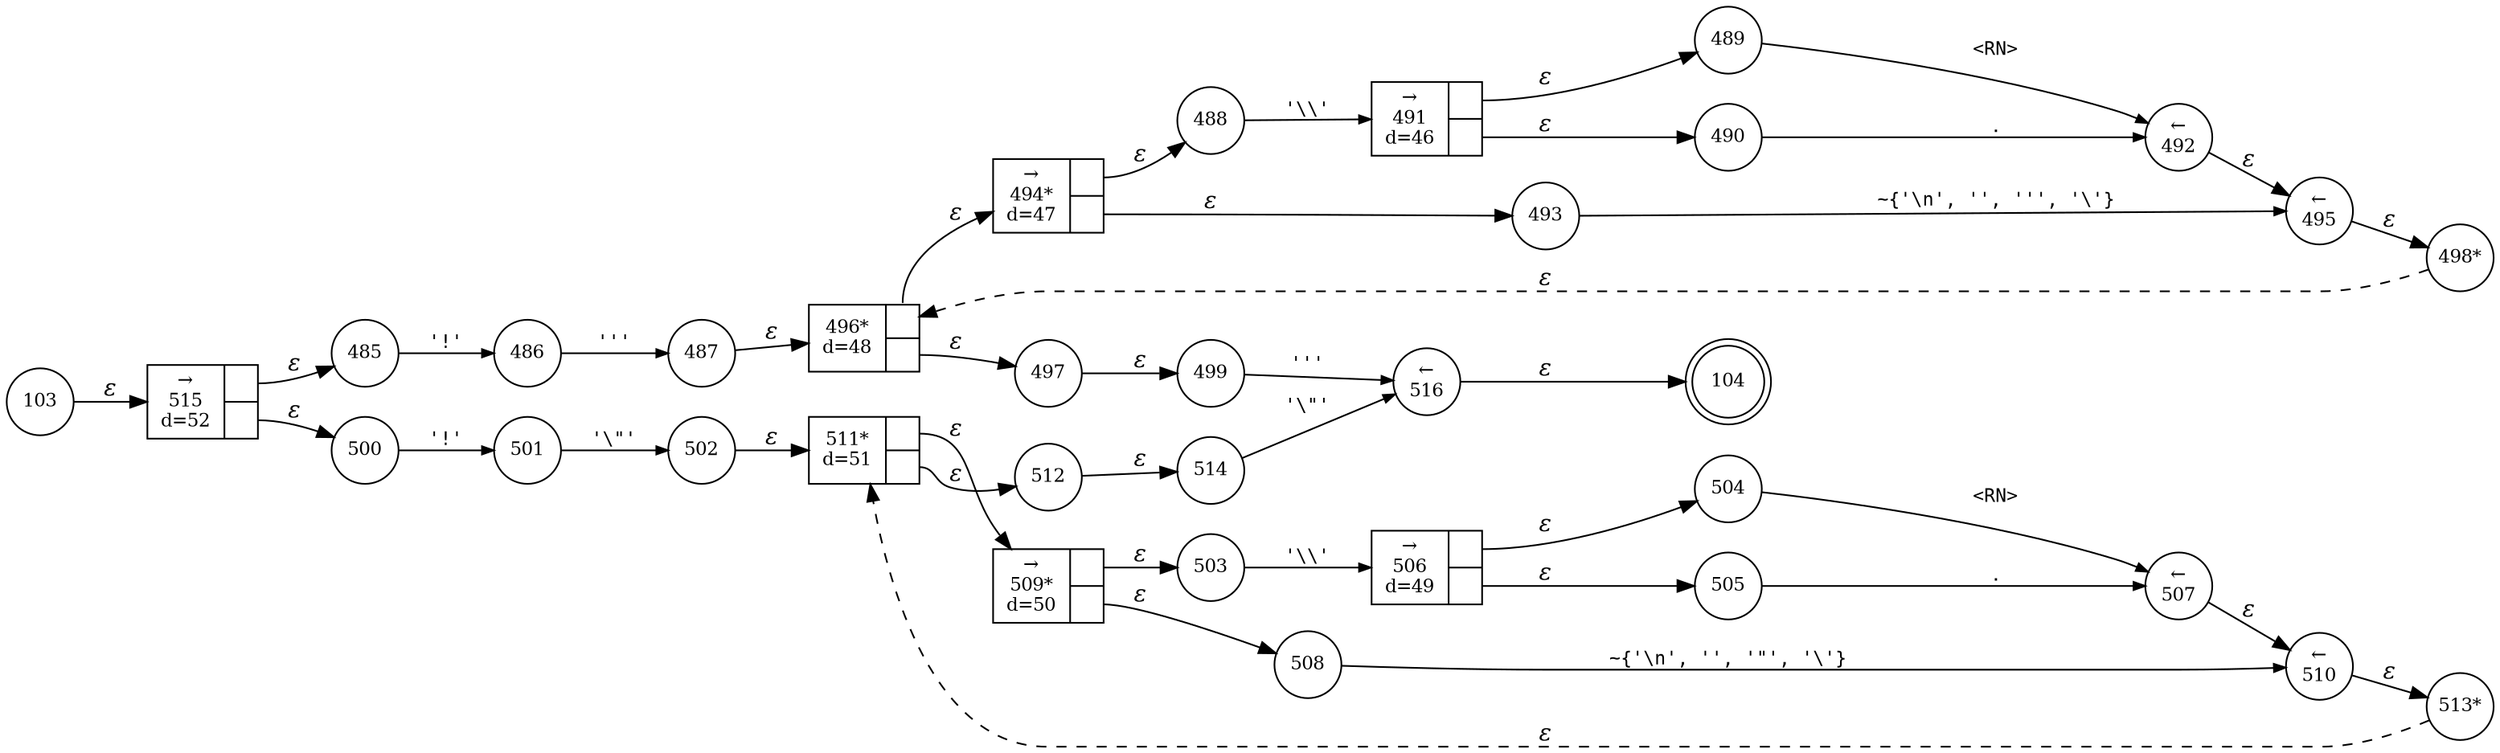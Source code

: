digraph ATN {
rankdir=LR;
s104[fontsize=11, label="104", shape=doublecircle, fixedsize=true, width=.6];
s512[fontsize=11,label="512", shape=circle, fixedsize=true, width=.55, peripheries=1];
s513[fontsize=11,label="513*", shape=circle, fixedsize=true, width=.55, peripheries=1];
s514[fontsize=11,label="514", shape=circle, fixedsize=true, width=.55, peripheries=1];
s515[fontsize=11,label="{&rarr;\n515\nd=52|{<p0>|<p1>}}", shape=record, fixedsize=false, peripheries=1];
s516[fontsize=11,label="&larr;\n516", shape=circle, fixedsize=true, width=.55, peripheries=1];
s485[fontsize=11,label="485", shape=circle, fixedsize=true, width=.55, peripheries=1];
s486[fontsize=11,label="486", shape=circle, fixedsize=true, width=.55, peripheries=1];
s103[fontsize=11,label="103", shape=circle, fixedsize=true, width=.55, peripheries=1];
s487[fontsize=11,label="487", shape=circle, fixedsize=true, width=.55, peripheries=1];
s488[fontsize=11,label="488", shape=circle, fixedsize=true, width=.55, peripheries=1];
s489[fontsize=11,label="489", shape=circle, fixedsize=true, width=.55, peripheries=1];
s490[fontsize=11,label="490", shape=circle, fixedsize=true, width=.55, peripheries=1];
s491[fontsize=11,label="{&rarr;\n491\nd=46|{<p0>|<p1>}}", shape=record, fixedsize=false, peripheries=1];
s492[fontsize=11,label="&larr;\n492", shape=circle, fixedsize=true, width=.55, peripheries=1];
s493[fontsize=11,label="493", shape=circle, fixedsize=true, width=.55, peripheries=1];
s494[fontsize=11,label="{&rarr;\n494*\nd=47|{<p0>|<p1>}}", shape=record, fixedsize=false, peripheries=1];
s495[fontsize=11,label="&larr;\n495", shape=circle, fixedsize=true, width=.55, peripheries=1];
s496[fontsize=11,label="{496*\nd=48|{<p0>|<p1>}}", shape=record, fixedsize=false, peripheries=1];
s497[fontsize=11,label="497", shape=circle, fixedsize=true, width=.55, peripheries=1];
s498[fontsize=11,label="498*", shape=circle, fixedsize=true, width=.55, peripheries=1];
s499[fontsize=11,label="499", shape=circle, fixedsize=true, width=.55, peripheries=1];
s500[fontsize=11,label="500", shape=circle, fixedsize=true, width=.55, peripheries=1];
s501[fontsize=11,label="501", shape=circle, fixedsize=true, width=.55, peripheries=1];
s502[fontsize=11,label="502", shape=circle, fixedsize=true, width=.55, peripheries=1];
s503[fontsize=11,label="503", shape=circle, fixedsize=true, width=.55, peripheries=1];
s504[fontsize=11,label="504", shape=circle, fixedsize=true, width=.55, peripheries=1];
s505[fontsize=11,label="505", shape=circle, fixedsize=true, width=.55, peripheries=1];
s506[fontsize=11,label="{&rarr;\n506\nd=49|{<p0>|<p1>}}", shape=record, fixedsize=false, peripheries=1];
s507[fontsize=11,label="&larr;\n507", shape=circle, fixedsize=true, width=.55, peripheries=1];
s508[fontsize=11,label="508", shape=circle, fixedsize=true, width=.55, peripheries=1];
s509[fontsize=11,label="{&rarr;\n509*\nd=50|{<p0>|<p1>}}", shape=record, fixedsize=false, peripheries=1];
s510[fontsize=11,label="&larr;\n510", shape=circle, fixedsize=true, width=.55, peripheries=1];
s511[fontsize=11,label="{511*\nd=51|{<p0>|<p1>}}", shape=record, fixedsize=false, peripheries=1];
s103 -> s515 [fontname="Times-Italic", label="&epsilon;"];
s515:p0 -> s485 [fontname="Times-Italic", label="&epsilon;"];
s515:p1 -> s500 [fontname="Times-Italic", label="&epsilon;"];
s485 -> s486 [fontsize=11, fontname="Courier", arrowsize=.7, label = "'!'", arrowhead = normal];
s500 -> s501 [fontsize=11, fontname="Courier", arrowsize=.7, label = "'!'", arrowhead = normal];
s486 -> s487 [fontsize=11, fontname="Courier", arrowsize=.7, label = "'''", arrowhead = normal];
s501 -> s502 [fontsize=11, fontname="Courier", arrowsize=.7, label = "'\\\"'", arrowhead = normal];
s487 -> s496 [fontname="Times-Italic", label="&epsilon;"];
s502 -> s511 [fontname="Times-Italic", label="&epsilon;"];
s496:p0 -> s494 [fontname="Times-Italic", label="&epsilon;"];
s496:p1 -> s497 [fontname="Times-Italic", label="&epsilon;"];
s511:p0 -> s509 [fontname="Times-Italic", label="&epsilon;"];
s511:p1 -> s512 [fontname="Times-Italic", label="&epsilon;"];
s494:p0 -> s488 [fontname="Times-Italic", label="&epsilon;"];
s494:p1 -> s493 [fontname="Times-Italic", label="&epsilon;"];
s497 -> s499 [fontname="Times-Italic", label="&epsilon;"];
s509:p0 -> s503 [fontname="Times-Italic", label="&epsilon;"];
s509:p1 -> s508 [fontname="Times-Italic", label="&epsilon;"];
s512 -> s514 [fontname="Times-Italic", label="&epsilon;"];
s488 -> s491 [fontsize=11, fontname="Courier", arrowsize=.7, label = "'\\\\'", arrowhead = normal];
s493 -> s495 [fontsize=11, fontname="Courier", arrowsize=.7, label = "~{'\\n', '', ''', '\\'}", arrowhead = normal];
s499 -> s516 [fontsize=11, fontname="Courier", arrowsize=.7, label = "'''", arrowhead = normal];
s503 -> s506 [fontsize=11, fontname="Courier", arrowsize=.7, label = "'\\\\'", arrowhead = normal];
s508 -> s510 [fontsize=11, fontname="Courier", arrowsize=.7, label = "~{'\\n', '', '\"', '\\'}", arrowhead = normal];
s514 -> s516 [fontsize=11, fontname="Courier", arrowsize=.7, label = "'\\\"'", arrowhead = normal];
s491:p0 -> s489 [fontname="Times-Italic", label="&epsilon;"];
s491:p1 -> s490 [fontname="Times-Italic", label="&epsilon;"];
s495 -> s498 [fontname="Times-Italic", label="&epsilon;"];
s516 -> s104 [fontname="Times-Italic", label="&epsilon;"];
s506:p0 -> s504 [fontname="Times-Italic", label="&epsilon;"];
s506:p1 -> s505 [fontname="Times-Italic", label="&epsilon;"];
s510 -> s513 [fontname="Times-Italic", label="&epsilon;"];
s489 -> s492 [fontsize=11, fontname="Courier", arrowsize=.7, label = "<RN>", arrowhead = normal];
s490 -> s492 [fontsize=11, fontname="Courier", arrowsize=.7, label = ".", arrowhead = normal];
s498 -> s496 [fontname="Times-Italic", label="&epsilon;", style="dashed"];
s504 -> s507 [fontsize=11, fontname="Courier", arrowsize=.7, label = "<RN>", arrowhead = normal];
s505 -> s507 [fontsize=11, fontname="Courier", arrowsize=.7, label = ".", arrowhead = normal];
s513 -> s511 [fontname="Times-Italic", label="&epsilon;", style="dashed"];
s492 -> s495 [fontname="Times-Italic", label="&epsilon;"];
s507 -> s510 [fontname="Times-Italic", label="&epsilon;"];
}